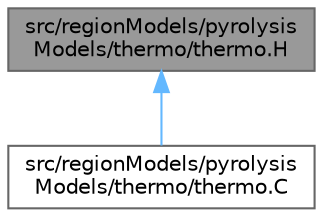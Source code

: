 digraph "src/regionModels/pyrolysisModels/thermo/thermo.H"
{
 // LATEX_PDF_SIZE
  bgcolor="transparent";
  edge [fontname=Helvetica,fontsize=10,labelfontname=Helvetica,labelfontsize=10];
  node [fontname=Helvetica,fontsize=10,shape=box,height=0.2,width=0.4];
  Node1 [id="Node000001",label="src/regionModels/pyrolysis\lModels/thermo/thermo.H",height=0.2,width=0.4,color="gray40", fillcolor="grey60", style="filled", fontcolor="black",tooltip=" "];
  Node1 -> Node2 [id="edge1_Node000001_Node000002",dir="back",color="steelblue1",style="solid",tooltip=" "];
  Node2 [id="Node000002",label="src/regionModels/pyrolysis\lModels/thermo/thermo.C",height=0.2,width=0.4,color="grey40", fillcolor="white", style="filled",URL="$regionModels_2pyrolysisModels_2thermo_2thermo_8C.html",tooltip=" "];
}
